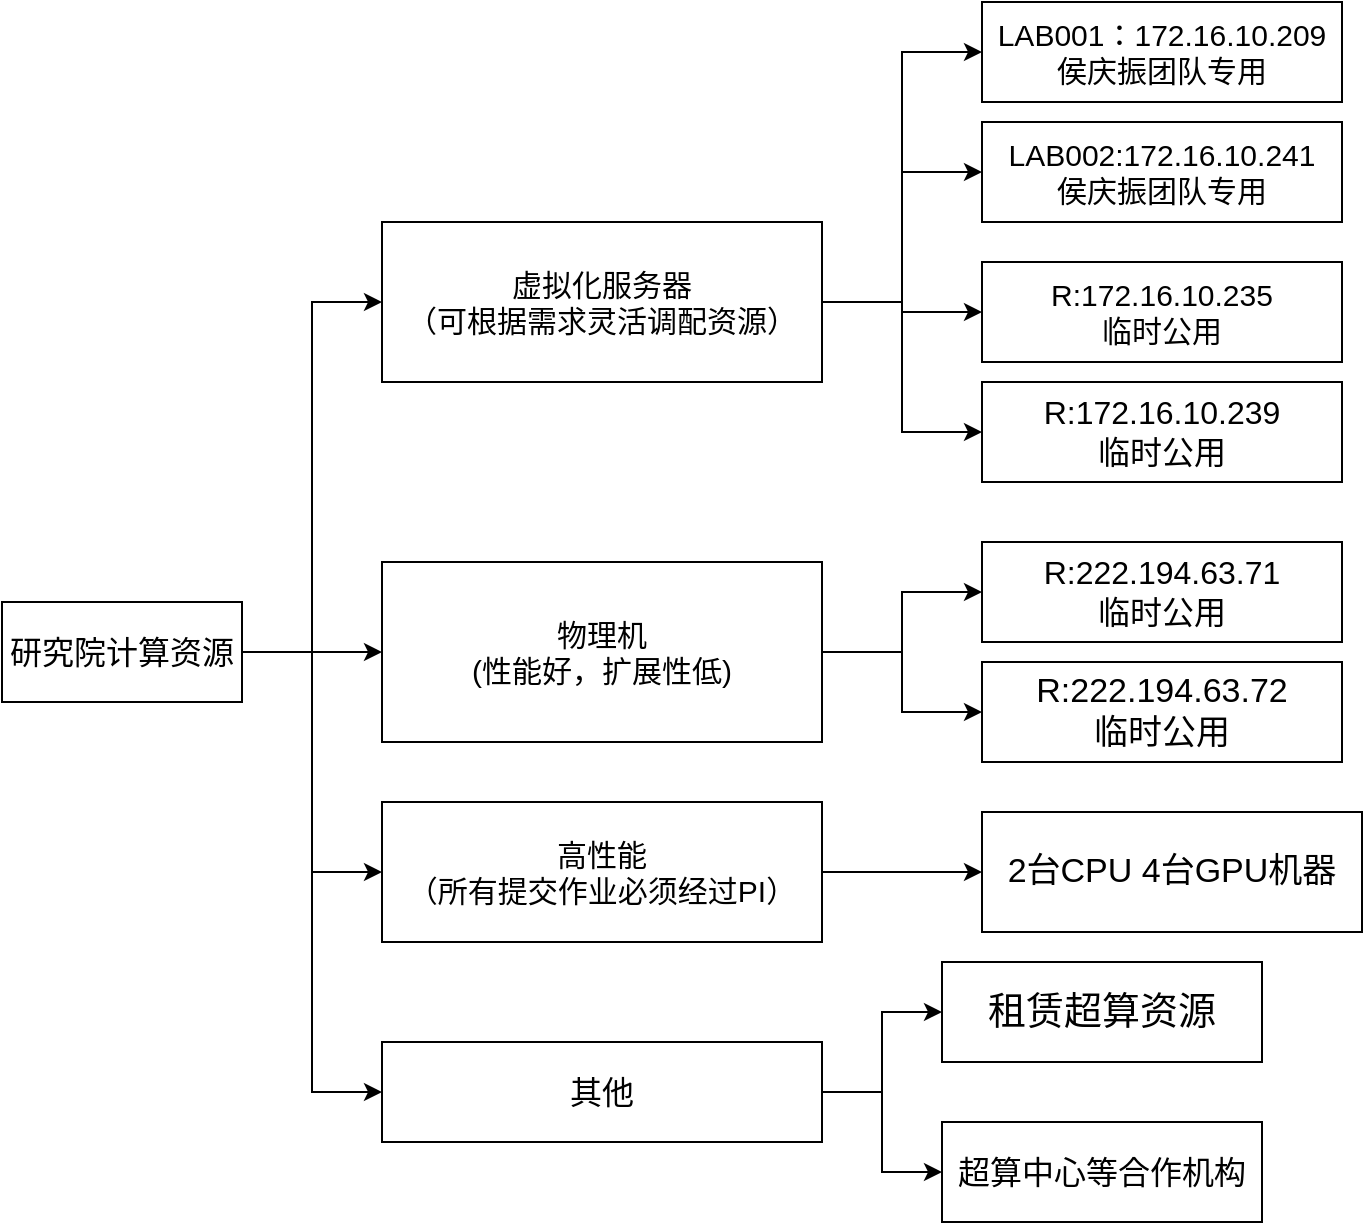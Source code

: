 <mxfile version="14.1.8" type="github">
  <diagram id="3iLBjZ1MdMXQetltNG2L" name="Page-1">
    <mxGraphModel dx="1422" dy="794" grid="1" gridSize="10" guides="1" tooltips="1" connect="1" arrows="1" fold="1" page="1" pageScale="1" pageWidth="827" pageHeight="1169" math="0" shadow="0">
      <root>
        <mxCell id="0" />
        <mxCell id="1" parent="0" />
        <mxCell id="JPd29xi3c-dK4yCqY5et-1" style="edgeStyle=orthogonalEdgeStyle;rounded=0;orthogonalLoop=1;jettySize=auto;html=1;exitX=1;exitY=0.5;exitDx=0;exitDy=0;entryX=0;entryY=0.5;entryDx=0;entryDy=0;fontStyle=0;fontFamily=Helvetica;" edge="1" parent="1" source="JPd29xi3c-dK4yCqY5et-5" target="JPd29xi3c-dK4yCqY5et-10">
          <mxGeometry relative="1" as="geometry" />
        </mxCell>
        <mxCell id="JPd29xi3c-dK4yCqY5et-2" style="edgeStyle=orthogonalEdgeStyle;rounded=0;orthogonalLoop=1;jettySize=auto;html=1;exitX=1;exitY=0.5;exitDx=0;exitDy=0;entryX=0;entryY=0.5;entryDx=0;entryDy=0;fontStyle=0;fontFamily=Helvetica;" edge="1" parent="1" source="JPd29xi3c-dK4yCqY5et-5" target="JPd29xi3c-dK4yCqY5et-13">
          <mxGeometry relative="1" as="geometry" />
        </mxCell>
        <mxCell id="JPd29xi3c-dK4yCqY5et-3" style="edgeStyle=orthogonalEdgeStyle;rounded=0;orthogonalLoop=1;jettySize=auto;html=1;exitX=1;exitY=0.5;exitDx=0;exitDy=0;entryX=0;entryY=0.5;entryDx=0;entryDy=0;fontStyle=0;fontFamily=Helvetica;" edge="1" parent="1" source="JPd29xi3c-dK4yCqY5et-5" target="JPd29xi3c-dK4yCqY5et-18">
          <mxGeometry relative="1" as="geometry" />
        </mxCell>
        <mxCell id="JPd29xi3c-dK4yCqY5et-4" style="edgeStyle=orthogonalEdgeStyle;rounded=0;orthogonalLoop=1;jettySize=auto;html=1;exitX=1;exitY=0.5;exitDx=0;exitDy=0;entryX=0;entryY=0.5;entryDx=0;entryDy=0;fontStyle=0;fontFamily=Helvetica;" edge="1" parent="1" source="JPd29xi3c-dK4yCqY5et-5" target="JPd29xi3c-dK4yCqY5et-15">
          <mxGeometry relative="1" as="geometry" />
        </mxCell>
        <mxCell id="JPd29xi3c-dK4yCqY5et-5" value="研究院计算资源" style="rounded=0;whiteSpace=wrap;html=1;fontStyle=0;fontFamily=Helvetica;fontSize=16;" vertex="1" parent="1">
          <mxGeometry x="30" y="380" width="120" height="50" as="geometry" />
        </mxCell>
        <mxCell id="JPd29xi3c-dK4yCqY5et-6" style="edgeStyle=orthogonalEdgeStyle;rounded=0;orthogonalLoop=1;jettySize=auto;html=1;exitX=1;exitY=0.5;exitDx=0;exitDy=0;entryX=0;entryY=0.5;entryDx=0;entryDy=0;fontStyle=0;fontFamily=Helvetica;" edge="1" parent="1" source="JPd29xi3c-dK4yCqY5et-10" target="JPd29xi3c-dK4yCqY5et-20">
          <mxGeometry relative="1" as="geometry" />
        </mxCell>
        <mxCell id="JPd29xi3c-dK4yCqY5et-7" style="edgeStyle=orthogonalEdgeStyle;rounded=0;orthogonalLoop=1;jettySize=auto;html=1;exitX=1;exitY=0.5;exitDx=0;exitDy=0;entryX=0;entryY=0.5;entryDx=0;entryDy=0;fontStyle=0;fontFamily=Helvetica;" edge="1" parent="1" source="JPd29xi3c-dK4yCqY5et-10" target="JPd29xi3c-dK4yCqY5et-19">
          <mxGeometry relative="1" as="geometry" />
        </mxCell>
        <mxCell id="JPd29xi3c-dK4yCqY5et-8" style="edgeStyle=orthogonalEdgeStyle;rounded=0;orthogonalLoop=1;jettySize=auto;html=1;exitX=1;exitY=0.5;exitDx=0;exitDy=0;entryX=0;entryY=0.5;entryDx=0;entryDy=0;fontStyle=0;fontFamily=Helvetica;" edge="1" parent="1" source="JPd29xi3c-dK4yCqY5et-10" target="JPd29xi3c-dK4yCqY5et-21">
          <mxGeometry relative="1" as="geometry" />
        </mxCell>
        <mxCell id="JPd29xi3c-dK4yCqY5et-9" style="edgeStyle=orthogonalEdgeStyle;rounded=0;orthogonalLoop=1;jettySize=auto;html=1;exitX=1;exitY=0.5;exitDx=0;exitDy=0;fontStyle=0;fontFamily=Helvetica;" edge="1" parent="1" source="JPd29xi3c-dK4yCqY5et-10" target="JPd29xi3c-dK4yCqY5et-22">
          <mxGeometry relative="1" as="geometry" />
        </mxCell>
        <mxCell id="JPd29xi3c-dK4yCqY5et-10" value="虚拟化服务器&lt;br style=&quot;font-size: 15px;&quot;&gt;（可根据需求灵活调配资源）" style="rounded=0;whiteSpace=wrap;html=1;fontStyle=0;fontFamily=Helvetica;fontSize=15;" vertex="1" parent="1">
          <mxGeometry x="220" y="190" width="220" height="80" as="geometry" />
        </mxCell>
        <mxCell id="JPd29xi3c-dK4yCqY5et-11" style="edgeStyle=orthogonalEdgeStyle;rounded=0;orthogonalLoop=1;jettySize=auto;html=1;exitX=1;exitY=0.5;exitDx=0;exitDy=0;fontStyle=0;fontFamily=Helvetica;" edge="1" parent="1" source="JPd29xi3c-dK4yCqY5et-13" target="JPd29xi3c-dK4yCqY5et-24">
          <mxGeometry relative="1" as="geometry" />
        </mxCell>
        <mxCell id="JPd29xi3c-dK4yCqY5et-12" style="edgeStyle=orthogonalEdgeStyle;rounded=0;orthogonalLoop=1;jettySize=auto;html=1;exitX=1;exitY=0.5;exitDx=0;exitDy=0;entryX=0;entryY=0.5;entryDx=0;entryDy=0;fontStyle=0;fontFamily=Helvetica;" edge="1" parent="1" source="JPd29xi3c-dK4yCqY5et-13" target="JPd29xi3c-dK4yCqY5et-23">
          <mxGeometry relative="1" as="geometry" />
        </mxCell>
        <mxCell id="JPd29xi3c-dK4yCqY5et-13" value="物理机&lt;br style=&quot;font-size: 15px;&quot;&gt;(性能好，扩展性低)" style="rounded=0;whiteSpace=wrap;html=1;fontStyle=0;fontFamily=Helvetica;fontSize=15;" vertex="1" parent="1">
          <mxGeometry x="220" y="360" width="220" height="90" as="geometry" />
        </mxCell>
        <mxCell id="JPd29xi3c-dK4yCqY5et-14" style="edgeStyle=orthogonalEdgeStyle;rounded=0;orthogonalLoop=1;jettySize=auto;html=1;exitX=1;exitY=0.5;exitDx=0;exitDy=0;fontStyle=0;fontFamily=Helvetica;" edge="1" parent="1" source="JPd29xi3c-dK4yCqY5et-15" target="JPd29xi3c-dK4yCqY5et-25">
          <mxGeometry relative="1" as="geometry" />
        </mxCell>
        <mxCell id="JPd29xi3c-dK4yCqY5et-15" value="高性能&lt;br style=&quot;font-size: 15px;&quot;&gt;（所有提交作业必须经过PI）" style="rounded=0;whiteSpace=wrap;html=1;fontStyle=0;fontFamily=Helvetica;fontSize=15;" vertex="1" parent="1">
          <mxGeometry x="220" y="480" width="220" height="70" as="geometry" />
        </mxCell>
        <mxCell id="JPd29xi3c-dK4yCqY5et-16" style="edgeStyle=orthogonalEdgeStyle;rounded=0;orthogonalLoop=1;jettySize=auto;html=1;exitX=1;exitY=0.5;exitDx=0;exitDy=0;entryX=0;entryY=0.5;entryDx=0;entryDy=0;fontStyle=0;fontFamily=Helvetica;" edge="1" parent="1" source="JPd29xi3c-dK4yCqY5et-18" target="JPd29xi3c-dK4yCqY5et-26">
          <mxGeometry relative="1" as="geometry" />
        </mxCell>
        <mxCell id="JPd29xi3c-dK4yCqY5et-17" style="edgeStyle=orthogonalEdgeStyle;rounded=0;orthogonalLoop=1;jettySize=auto;html=1;exitX=1;exitY=0.5;exitDx=0;exitDy=0;fontStyle=0;fontFamily=Helvetica;" edge="1" parent="1" source="JPd29xi3c-dK4yCqY5et-18" target="JPd29xi3c-dK4yCqY5et-27">
          <mxGeometry relative="1" as="geometry" />
        </mxCell>
        <mxCell id="JPd29xi3c-dK4yCqY5et-18" value="其他" style="rounded=0;whiteSpace=wrap;html=1;fontStyle=0;fontFamily=Helvetica;fontSize=16;" vertex="1" parent="1">
          <mxGeometry x="220" y="600" width="220" height="50" as="geometry" />
        </mxCell>
        <mxCell id="JPd29xi3c-dK4yCqY5et-19" value="LAB002:172.16.10.241&lt;br style=&quot;font-size: 15px;&quot;&gt;侯庆振团队专用" style="rounded=0;whiteSpace=wrap;html=1;fontStyle=0;fontFamily=Helvetica;fontSize=15;" vertex="1" parent="1">
          <mxGeometry x="520" y="140" width="180" height="50" as="geometry" />
        </mxCell>
        <mxCell id="JPd29xi3c-dK4yCqY5et-20" value="LAB001：172.16.10.209&lt;br style=&quot;font-size: 15px&quot;&gt;侯庆振团队专用" style="rounded=0;whiteSpace=wrap;html=1;fontStyle=0;fontFamily=Helvetica;fontSize=15;" vertex="1" parent="1">
          <mxGeometry x="520" y="80" width="180" height="50" as="geometry" />
        </mxCell>
        <mxCell id="JPd29xi3c-dK4yCqY5et-21" value="R:172.16.10.235&lt;br style=&quot;font-size: 15px;&quot;&gt;临时公用" style="rounded=0;whiteSpace=wrap;html=1;fontStyle=0;fontFamily=Helvetica;fontSize=15;" vertex="1" parent="1">
          <mxGeometry x="520" y="210" width="180" height="50" as="geometry" />
        </mxCell>
        <mxCell id="JPd29xi3c-dK4yCqY5et-22" value="R:172.16.10.239&lt;br style=&quot;font-size: 16px;&quot;&gt;临时公用" style="rounded=0;whiteSpace=wrap;html=1;fontStyle=0;fontFamily=Helvetica;fontSize=16;" vertex="1" parent="1">
          <mxGeometry x="520" y="270" width="180" height="50" as="geometry" />
        </mxCell>
        <mxCell id="JPd29xi3c-dK4yCqY5et-23" value="R:222.194.63.72&lt;br style=&quot;font-size: 17px;&quot;&gt;临时公用" style="rounded=0;whiteSpace=wrap;html=1;fontStyle=0;fontFamily=Helvetica;fontSize=17;" vertex="1" parent="1">
          <mxGeometry x="520" y="410" width="180" height="50" as="geometry" />
        </mxCell>
        <mxCell id="JPd29xi3c-dK4yCqY5et-24" value="R:222.194.63.71&lt;br style=&quot;font-size: 16px;&quot;&gt;临时公用" style="rounded=0;whiteSpace=wrap;html=1;fontStyle=0;fontFamily=Helvetica;fontSize=16;" vertex="1" parent="1">
          <mxGeometry x="520" y="350" width="180" height="50" as="geometry" />
        </mxCell>
        <mxCell id="JPd29xi3c-dK4yCqY5et-25" value="2台CPU 4台GPU机器" style="rounded=0;whiteSpace=wrap;html=1;fontSize=17;" vertex="1" parent="1">
          <mxGeometry x="520" y="485" width="190" height="60" as="geometry" />
        </mxCell>
        <mxCell id="JPd29xi3c-dK4yCqY5et-26" value="租赁超算资源" style="rounded=0;whiteSpace=wrap;html=1;fontStyle=0;fontFamily=Helvetica;fontSize=19;" vertex="1" parent="1">
          <mxGeometry x="500" y="560" width="160" height="50" as="geometry" />
        </mxCell>
        <mxCell id="JPd29xi3c-dK4yCqY5et-27" value="超算中心等合作机构" style="rounded=0;whiteSpace=wrap;html=1;fontStyle=0;fontFamily=Helvetica;fontSize=16;" vertex="1" parent="1">
          <mxGeometry x="500" y="640" width="160" height="50" as="geometry" />
        </mxCell>
      </root>
    </mxGraphModel>
  </diagram>
</mxfile>
